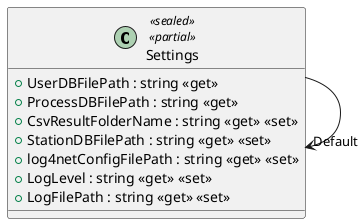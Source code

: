 @startuml
class Settings <<sealed>> <<partial>> {
    + UserDBFilePath : string <<get>>
    + ProcessDBFilePath : string <<get>>
    + CsvResultFolderName : string <<get>> <<set>>
    + StationDBFilePath : string <<get>> <<set>>
    + log4netConfigFilePath : string <<get>> <<set>>
    + LogLevel : string <<get>> <<set>>
    + LogFilePath : string <<get>> <<set>>
}
Settings --> "Default" Settings
@enduml
